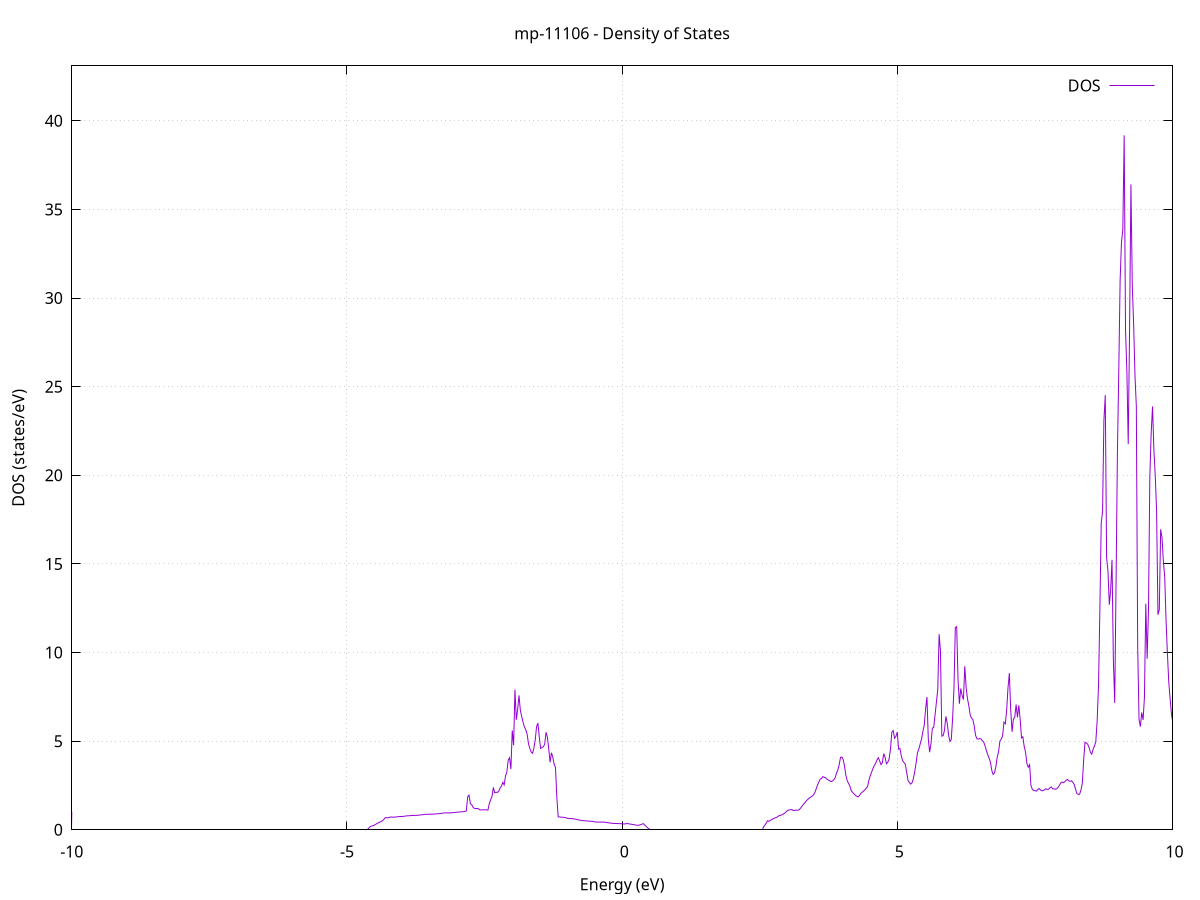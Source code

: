 set title 'mp-11106 - Density of States'
set xlabel 'Energy (eV)'
set ylabel 'DOS (states/eV)'
set grid
set xrange [-10:10]
set yrange [0:43.099]
set xzeroaxis lt -1
set terminal png size 800,600
set output 'mp-11106_dos_gnuplot.png'
plot '-' using 1:2 with lines title 'DOS'
-35.770000 0.000000
-35.745400 0.000000
-35.720900 0.000000
-35.696400 0.000000
-35.671800 0.000000
-35.647300 0.000000
-35.622700 0.000000
-35.598200 0.000000
-35.573600 0.000000
-35.549100 0.000000
-35.524500 0.000000
-35.500000 0.000000
-35.475500 0.000000
-35.450900 0.000000
-35.426400 0.000000
-35.401800 0.000000
-35.377300 0.000000
-35.352700 0.000000
-35.328200 0.000000
-35.303600 0.000000
-35.279100 0.000000
-35.254600 0.000000
-35.230000 0.000000
-35.205500 0.000000
-35.180900 0.000000
-35.156400 0.000000
-35.131800 0.000000
-35.107300 0.000000
-35.082700 0.000000
-35.058200 0.000000
-35.033700 0.000000
-35.009100 0.000000
-34.984600 0.000000
-34.960000 0.000000
-34.935500 0.000000
-34.910900 0.000000
-34.886400 0.000000
-34.861800 0.000000
-34.837300 0.000000
-34.812800 0.000000
-34.788200 0.000000
-34.763700 0.000000
-34.739100 0.000000
-34.714600 0.000000
-34.690000 0.000000
-34.665500 0.000000
-34.640900 0.000000
-34.616400 0.000000
-34.591900 0.000000
-34.567300 0.000000
-34.542800 0.000000
-34.518200 0.000000
-34.493700 0.000000
-34.469100 0.000000
-34.444600 0.000000
-34.420000 0.000000
-34.395500 0.000000
-34.371000 0.000000
-34.346400 0.000000
-34.321900 0.000000
-34.297300 0.000000
-34.272800 0.000000
-34.248200 0.000000
-34.223700 0.000000
-34.199100 0.000000
-34.174600 0.000000
-34.150100 0.000000
-34.125500 0.000000
-34.101000 0.000000
-34.076400 0.000000
-34.051900 0.000000
-34.027300 0.000000
-34.002800 0.000000
-33.978200 0.000000
-33.953700 0.000000
-33.929200 0.000000
-33.904600 0.000000
-33.880100 0.000000
-33.855500 0.000000
-33.831000 0.000000
-33.806400 0.000000
-33.781900 0.000000
-33.757300 0.000000
-33.732800 0.000000
-33.708300 0.000000
-33.683700 0.000000
-33.659200 0.000000
-33.634600 0.000000
-33.610100 0.000000
-33.585500 0.000000
-33.561000 0.000000
-33.536400 40.319200
-33.511900 111.891200
-33.487300 0.000000
-33.462800 0.000000
-33.438300 0.000000
-33.413700 0.000000
-33.389200 0.000000
-33.364600 0.000000
-33.340100 0.000000
-33.315500 0.000000
-33.291000 0.000000
-33.266400 0.000000
-33.241900 0.000000
-33.217400 0.000000
-33.192800 0.000000
-33.168300 0.000000
-33.143700 0.000000
-33.119200 0.000000
-33.094600 0.000000
-33.070100 0.000000
-33.045500 0.000000
-33.021000 0.000000
-32.996500 0.000000
-32.971900 0.000000
-32.947400 0.000000
-32.922800 0.000000
-32.898300 0.000000
-32.873700 0.000000
-32.849200 0.000000
-32.824600 0.000000
-32.800100 0.000000
-32.775600 0.000000
-32.751000 0.000000
-32.726500 0.000000
-32.701900 0.000000
-32.677400 0.000000
-32.652800 0.000000
-32.628300 0.000000
-32.603700 0.000000
-32.579200 0.000000
-32.554700 0.000000
-32.530100 0.000000
-32.505600 0.000000
-32.481000 0.000000
-32.456500 0.000000
-32.431900 0.000000
-32.407400 0.000000
-32.382800 0.000000
-32.358300 0.000000
-32.333800 0.000000
-32.309200 0.000000
-32.284700 0.000000
-32.260100 0.000000
-32.235600 0.000000
-32.211000 0.000000
-32.186500 0.000000
-32.161900 0.000000
-32.137400 0.000000
-32.112900 0.000000
-32.088300 0.000000
-32.063800 0.000000
-32.039200 0.000000
-32.014700 0.000000
-31.990100 0.000000
-31.965600 0.000000
-31.941000 0.000000
-31.916500 0.000000
-31.892000 0.000000
-31.867400 0.000000
-31.842900 0.000000
-31.818300 0.000000
-31.793800 0.000000
-31.769200 0.000000
-31.744700 0.000000
-31.720100 0.000000
-31.695600 0.000000
-31.671100 0.000000
-31.646500 0.000000
-31.622000 0.000000
-31.597400 0.000000
-31.572900 0.000000
-31.548300 0.000000
-31.523800 0.000000
-31.499200 0.000000
-31.474700 0.000000
-31.450200 0.000000
-31.425600 0.000000
-31.401100 0.000000
-31.376500 0.000000
-31.352000 0.000000
-31.327400 0.000000
-31.302900 0.000000
-31.278300 0.000000
-31.253800 0.000000
-31.229300 0.000000
-31.204700 0.000000
-31.180200 0.000000
-31.155600 0.000000
-31.131100 0.000000
-31.106500 0.000000
-31.082000 0.000000
-31.057400 0.000000
-31.032900 0.000000
-31.008300 0.000000
-30.983800 0.000000
-30.959300 0.000000
-30.934700 0.000000
-30.910200 0.000000
-30.885600 0.000000
-30.861100 0.000000
-30.836500 0.000000
-30.812000 0.000000
-30.787400 0.000000
-30.762900 0.000000
-30.738400 0.000000
-30.713800 0.000000
-30.689300 0.000000
-30.664700 0.000000
-30.640200 0.000000
-30.615600 0.000000
-30.591100 0.000000
-30.566500 0.000000
-30.542000 0.000000
-30.517500 0.000000
-30.492900 0.000000
-30.468400 0.000000
-30.443800 0.000000
-30.419300 0.000000
-30.394700 0.000000
-30.370200 0.000000
-30.345600 0.000000
-30.321100 0.000000
-30.296600 0.000000
-30.272000 0.000000
-30.247500 0.000000
-30.222900 0.000000
-30.198400 0.000000
-30.173800 0.000000
-30.149300 0.000000
-30.124700 0.000000
-30.100200 0.000000
-30.075700 0.000000
-30.051100 0.000000
-30.026600 0.000000
-30.002000 0.000000
-29.977500 0.000000
-29.952900 0.000000
-29.928400 0.000000
-29.903800 0.000000
-29.879300 0.000000
-29.854800 0.000000
-29.830200 0.000000
-29.805700 0.000000
-29.781100 0.000000
-29.756600 0.000000
-29.732000 0.000000
-29.707500 0.000000
-29.682900 0.000000
-29.658400 0.000000
-29.633900 0.000000
-29.609300 0.000000
-29.584800 0.000000
-29.560200 0.000000
-29.535700 0.000000
-29.511100 0.000000
-29.486600 0.000000
-29.462000 0.000000
-29.437500 0.000000
-29.413000 0.000000
-29.388400 0.000000
-29.363900 0.000000
-29.339300 0.000000
-29.314800 0.000000
-29.290200 0.000000
-29.265700 0.000000
-29.241100 0.000000
-29.216600 0.000000
-29.192100 0.000000
-29.167500 0.000000
-29.143000 0.000000
-29.118400 0.000000
-29.093900 0.000000
-29.069300 0.000000
-29.044800 0.000000
-29.020200 0.000000
-28.995700 0.000000
-28.971200 0.000000
-28.946600 0.000000
-28.922100 0.000000
-28.897500 0.000000
-28.873000 0.000000
-28.848400 0.000000
-28.823900 0.000000
-28.799300 0.000000
-28.774800 0.000000
-28.750300 0.000000
-28.725700 0.000000
-28.701200 0.000000
-28.676600 0.000000
-28.652100 0.000000
-28.627500 0.000000
-28.603000 0.000000
-28.578400 0.000000
-28.553900 0.000000
-28.529300 0.000000
-28.504800 0.000000
-28.480300 0.000000
-28.455700 0.000000
-28.431200 0.000000
-28.406600 0.000000
-28.382100 0.000000
-28.357500 0.000000
-28.333000 0.000000
-28.308400 0.000000
-28.283900 0.000000
-28.259400 0.000000
-28.234800 0.000000
-28.210300 0.000000
-28.185700 0.000000
-28.161200 0.000000
-28.136600 0.000000
-28.112100 0.000000
-28.087500 0.000000
-28.063000 0.000000
-28.038500 0.000000
-28.013900 0.000000
-27.989400 0.000000
-27.964800 0.000000
-27.940300 0.000000
-27.915700 0.000000
-27.891200 0.000000
-27.866600 0.000000
-27.842100 0.000000
-27.817600 0.000000
-27.793000 0.000000
-27.768500 0.000000
-27.743900 0.000000
-27.719400 0.000000
-27.694800 0.000000
-27.670300 0.000000
-27.645700 0.000000
-27.621200 0.000000
-27.596700 0.000000
-27.572100 0.000000
-27.547600 0.000000
-27.523000 0.000000
-27.498500 0.000000
-27.473900 0.000000
-27.449400 0.000000
-27.424800 0.000000
-27.400300 0.000000
-27.375800 0.000000
-27.351200 0.000000
-27.326700 0.000000
-27.302100 0.000000
-27.277600 0.000000
-27.253000 0.000000
-27.228500 0.000000
-27.203900 0.000000
-27.179400 0.000000
-27.154900 0.000000
-27.130300 0.000000
-27.105800 0.000000
-27.081200 0.000000
-27.056700 0.000000
-27.032100 0.000000
-27.007600 0.000000
-26.983000 0.000000
-26.958500 0.000000
-26.934000 0.000000
-26.909400 0.000000
-26.884900 0.000000
-26.860300 0.000000
-26.835800 0.000000
-26.811200 0.000000
-26.786700 0.000000
-26.762100 0.000000
-26.737600 0.000000
-26.713100 0.000000
-26.688500 0.000000
-26.664000 0.000000
-26.639400 0.000000
-26.614900 0.000000
-26.590300 0.000000
-26.565800 0.000000
-26.541200 0.000000
-26.516700 0.000000
-26.492200 0.000000
-26.467600 0.000000
-26.443100 0.000000
-26.418500 0.000000
-26.394000 0.000000
-26.369400 0.000000
-26.344900 0.000000
-26.320300 0.000000
-26.295800 0.000000
-26.271200 0.000000
-26.246700 0.000000
-26.222200 0.000000
-26.197600 0.000000
-26.173100 0.000000
-26.148500 0.000000
-26.124000 0.000000
-26.099400 0.000000
-26.074900 0.000000
-26.050300 0.000000
-26.025800 0.000000
-26.001300 0.000000
-25.976700 0.000000
-25.952200 0.000000
-25.927600 0.000000
-25.903100 0.000000
-25.878500 0.000000
-25.854000 0.000000
-25.829400 0.000000
-25.804900 0.000000
-25.780400 0.000000
-25.755800 0.000000
-25.731300 0.000000
-25.706700 0.000000
-25.682200 0.000000
-25.657600 0.000000
-25.633100 0.000000
-25.608500 0.000000
-25.584000 0.000000
-25.559500 0.000000
-25.534900 0.000000
-25.510400 0.000000
-25.485800 0.000000
-25.461300 0.000000
-25.436700 0.000000
-25.412200 0.000000
-25.387600 0.000000
-25.363100 0.000000
-25.338600 0.000000
-25.314000 0.000000
-25.289500 0.000000
-25.264900 0.000000
-25.240400 0.000000
-25.215800 0.000000
-25.191300 0.000000
-25.166700 0.000000
-25.142200 0.000000
-25.117700 0.000000
-25.093100 0.000000
-25.068600 0.000000
-25.044000 0.000000
-25.019500 0.000000
-24.994900 0.000000
-24.970400 0.000000
-24.945800 0.000000
-24.921300 0.000000
-24.896800 0.000000
-24.872200 0.000000
-24.847700 0.000000
-24.823100 0.000000
-24.798600 0.000000
-24.774000 0.000000
-24.749500 0.000000
-24.724900 0.000000
-24.700400 0.000000
-24.675900 0.000000
-24.651300 0.000000
-24.626800 0.000000
-24.602200 0.000000
-24.577700 0.000000
-24.553100 0.000000
-24.528600 0.000000
-24.504000 0.000000
-24.479500 0.000000
-24.455000 0.000000
-24.430400 0.000000
-24.405900 0.000000
-24.381300 0.000000
-24.356800 0.000000
-24.332200 0.000000
-24.307700 0.000000
-24.283100 0.000000
-24.258600 0.000000
-24.234100 0.000000
-24.209500 0.000000
-24.185000 0.000000
-24.160400 0.000000
-24.135900 0.000000
-24.111300 0.000000
-24.086800 0.000000
-24.062200 0.000000
-24.037700 0.000000
-24.013200 0.000000
-23.988600 0.000000
-23.964100 0.000000
-23.939500 0.000000
-23.915000 0.000000
-23.890400 0.000000
-23.865900 0.000000
-23.841300 0.000000
-23.816800 0.000000
-23.792200 0.000000
-23.767700 0.000000
-23.743200 0.000000
-23.718600 0.000000
-23.694100 0.000000
-23.669500 0.000000
-23.645000 0.000000
-23.620400 0.000000
-23.595900 0.000000
-23.571300 0.000000
-23.546800 0.000000
-23.522300 0.000000
-23.497700 0.000000
-23.473200 0.000000
-23.448600 0.000000
-23.424100 0.000000
-23.399500 0.000000
-23.375000 0.000000
-23.350400 0.000000
-23.325900 0.000000
-23.301400 0.000000
-23.276800 0.000000
-23.252300 0.000000
-23.227700 0.000000
-23.203200 0.000000
-23.178600 0.000000
-23.154100 0.000000
-23.129500 0.000000
-23.105000 0.000000
-23.080500 0.000000
-23.055900 0.000000
-23.031400 0.000000
-23.006800 0.000000
-22.982300 0.000000
-22.957700 0.000000
-22.933200 0.000000
-22.908600 0.000000
-22.884100 0.000000
-22.859600 0.000000
-22.835000 0.000000
-22.810500 0.000000
-22.785900 0.000000
-22.761400 0.000000
-22.736800 0.000000
-22.712300 0.000000
-22.687700 0.000000
-22.663200 0.000000
-22.638700 0.000000
-22.614100 0.000000
-22.589600 0.000000
-22.565000 0.000000
-22.540500 0.000000
-22.515900 0.000000
-22.491400 0.000000
-22.466800 0.000000
-22.442300 0.000000
-22.417800 0.000000
-22.393200 0.000000
-22.368700 0.000000
-22.344100 0.000000
-22.319600 0.000000
-22.295000 0.000000
-22.270500 0.000000
-22.245900 0.000000
-22.221400 0.000000
-22.196900 0.000000
-22.172300 0.000000
-22.147800 0.000000
-22.123200 0.000000
-22.098700 0.000000
-22.074100 0.000000
-22.049600 0.000000
-22.025000 0.000000
-22.000500 0.000000
-21.976000 0.000000
-21.951400 0.000000
-21.926900 0.000000
-21.902300 0.000000
-21.877800 0.000000
-21.853200 0.000000
-21.828700 0.000000
-21.804100 0.000000
-21.779600 0.000000
-21.755100 0.000000
-21.730500 0.000000
-21.706000 0.000000
-21.681400 0.000000
-21.656900 0.000000
-21.632300 0.000000
-21.607800 0.000000
-21.583200 0.000000
-21.558700 0.000000
-21.534200 0.000000
-21.509600 0.000000
-21.485100 0.000000
-21.460500 0.000000
-21.436000 0.000000
-21.411400 0.000000
-21.386900 0.000000
-21.362300 0.000000
-21.337800 0.000000
-21.313200 0.000000
-21.288700 0.000000
-21.264200 0.000000
-21.239600 0.000000
-21.215100 0.000000
-21.190500 0.000000
-21.166000 0.000000
-21.141400 0.000000
-21.116900 0.000000
-21.092300 0.000000
-21.067800 0.000000
-21.043300 0.000000
-21.018700 0.000000
-20.994200 0.000000
-20.969600 0.000000
-20.945100 0.000000
-20.920500 0.000000
-20.896000 0.000000
-20.871400 0.000000
-20.846900 0.000000
-20.822400 0.000000
-20.797800 0.000000
-20.773300 0.000000
-20.748700 0.000000
-20.724200 0.000000
-20.699600 0.000000
-20.675100 0.000000
-20.650500 0.000000
-20.626000 0.000000
-20.601500 0.000000
-20.576900 0.000000
-20.552400 0.000000
-20.527800 0.000000
-20.503300 0.000000
-20.478700 0.000000
-20.454200 0.000000
-20.429600 0.000000
-20.405100 0.000000
-20.380600 0.000000
-20.356000 0.000000
-20.331500 0.000000
-20.306900 0.000000
-20.282400 0.000000
-20.257800 0.000000
-20.233300 0.000000
-20.208700 0.000000
-20.184200 0.000000
-20.159700 0.000000
-20.135100 0.000000
-20.110600 0.000000
-20.086000 0.000000
-20.061500 0.000000
-20.036900 0.000000
-20.012400 0.000000
-19.987800 0.000000
-19.963300 0.000000
-19.938800 0.000000
-19.914200 0.000000
-19.889700 0.000000
-19.865100 0.000000
-19.840600 0.000000
-19.816000 0.000000
-19.791500 0.000000
-19.766900 0.000000
-19.742400 0.000000
-19.717900 0.000000
-19.693300 0.000000
-19.668800 0.000000
-19.644200 0.000000
-19.619700 0.000000
-19.595100 0.000000
-19.570600 0.000000
-19.546000 0.000000
-19.521500 0.000000
-19.497000 0.000000
-19.472400 0.000000
-19.447900 0.000000
-19.423300 0.000000
-19.398800 0.000000
-19.374200 0.000000
-19.349700 0.000000
-19.325100 0.000000
-19.300600 0.000000
-19.276100 0.000000
-19.251500 0.000000
-19.227000 0.000000
-19.202400 0.000000
-19.177900 0.000000
-19.153300 0.000000
-19.128800 0.000000
-19.104200 0.000000
-19.079700 0.000000
-19.055200 0.000000
-19.030600 0.000000
-19.006100 0.000000
-18.981500 0.000000
-18.957000 0.000000
-18.932400 0.000000
-18.907900 0.000000
-18.883300 0.000000
-18.858800 0.000000
-18.834200 0.000000
-18.809700 0.000000
-18.785200 0.000000
-18.760600 0.000000
-18.736100 0.000000
-18.711500 0.000000
-18.687000 0.000000
-18.662400 0.000000
-18.637900 0.000000
-18.613300 0.000000
-18.588800 0.000000
-18.564300 0.000000
-18.539700 0.000000
-18.515200 0.000000
-18.490600 0.000000
-18.466100 0.000000
-18.441500 0.000000
-18.417000 0.000000
-18.392400 0.000000
-18.367900 0.000000
-18.343400 0.000000
-18.318800 0.000000
-18.294300 0.000000
-18.269700 0.000000
-18.245200 0.000000
-18.220600 0.000000
-18.196100 0.000000
-18.171500 0.000000
-18.147000 0.000000
-18.122500 0.000000
-18.097900 0.000000
-18.073400 0.000000
-18.048800 0.000000
-18.024300 0.000000
-17.999700 0.000000
-17.975200 0.000000
-17.950600 0.000000
-17.926100 0.000000
-17.901600 0.000000
-17.877000 0.000000
-17.852500 0.000000
-17.827900 0.000000
-17.803400 0.000000
-17.778800 0.000000
-17.754300 0.000000
-17.729700 0.000000
-17.705200 0.000000
-17.680700 0.000000
-17.656100 0.000000
-17.631600 0.000000
-17.607000 0.000000
-17.582500 0.000000
-17.557900 0.000000
-17.533400 0.000000
-17.508800 0.000000
-17.484300 0.000000
-17.459800 0.000000
-17.435200 0.000000
-17.410700 0.000000
-17.386100 0.000000
-17.361600 0.000000
-17.337000 0.000000
-17.312500 0.000000
-17.287900 0.000000
-17.263400 0.000000
-17.238900 0.000000
-17.214300 0.000000
-17.189800 0.000000
-17.165200 0.000000
-17.140700 0.000000
-17.116100 0.000000
-17.091600 0.000000
-17.067000 0.000000
-17.042500 0.000000
-17.018000 0.000000
-16.993400 0.000000
-16.968900 0.000000
-16.944300 0.000000
-16.919800 0.000000
-16.895200 0.000000
-16.870700 0.000000
-16.846100 0.000000
-16.821600 0.000000
-16.797100 0.000000
-16.772500 0.000000
-16.748000 0.000000
-16.723400 0.000000
-16.698900 0.000000
-16.674300 0.000000
-16.649800 0.000000
-16.625200 0.000000
-16.600700 0.000000
-16.576200 0.000000
-16.551600 0.000000
-16.527100 0.000000
-16.502500 0.000000
-16.478000 0.000000
-16.453400 0.000000
-16.428900 0.000000
-16.404300 0.000000
-16.379800 0.000000
-16.355200 0.000000
-16.330700 0.000000
-16.306200 0.000000
-16.281600 0.000000
-16.257100 0.000000
-16.232500 0.000000
-16.208000 0.000000
-16.183400 0.000000
-16.158900 0.000000
-16.134300 0.000000
-16.109800 0.000000
-16.085300 0.000000
-16.060700 0.000000
-16.036200 0.000000
-16.011600 0.000000
-15.987100 0.000000
-15.962500 0.000000
-15.938000 0.000000
-15.913400 0.000000
-15.888900 0.000000
-15.864400 0.000000
-15.839800 0.000000
-15.815300 0.000000
-15.790700 0.000000
-15.766200 0.000000
-15.741600 0.000000
-15.717100 0.000000
-15.692500 0.000000
-15.668000 0.000000
-15.643500 0.000000
-15.618900 0.000000
-15.594400 0.000000
-15.569800 0.000000
-15.545300 0.000000
-15.520700 0.000000
-15.496200 0.000000
-15.471600 0.000000
-15.447100 0.000000
-15.422600 0.000000
-15.398000 0.000000
-15.373500 0.000000
-15.348900 0.000000
-15.324400 0.000000
-15.299800 0.000000
-15.275300 0.000000
-15.250700 0.000000
-15.226200 0.000000
-15.201700 0.000000
-15.177100 0.000000
-15.152600 0.000000
-15.128000 0.000000
-15.103500 0.000000
-15.078900 0.000000
-15.054400 0.000000
-15.029800 0.000000
-15.005300 0.000000
-14.980800 0.000000
-14.956200 0.000000
-14.931700 0.000000
-14.907100 0.000000
-14.882600 0.000000
-14.858000 0.000000
-14.833500 0.000000
-14.808900 0.000000
-14.784400 0.000000
-14.759900 0.000000
-14.735300 0.000000
-14.710800 0.000000
-14.686200 0.000000
-14.661700 0.000000
-14.637100 0.000000
-14.612600 0.000000
-14.588000 0.000000
-14.563500 0.000000
-14.539000 0.000000
-14.514400 0.000000
-14.489900 0.000000
-14.465300 0.000000
-14.440800 0.000000
-14.416200 0.000000
-14.391700 0.000000
-14.367100 0.000000
-14.342600 0.000000
-14.318100 0.000000
-14.293500 0.000000
-14.269000 0.000000
-14.244400 0.000000
-14.219900 0.000000
-14.195300 0.000000
-14.170800 0.000000
-14.146200 0.000000
-14.121700 0.000000
-14.097200 0.000000
-14.072600 0.000000
-14.048100 0.000000
-14.023500 0.000000
-13.999000 0.000000
-13.974400 0.000000
-13.949900 0.000000
-13.925300 0.000000
-13.900800 0.000000
-13.876200 0.000000
-13.851700 0.000000
-13.827200 0.000000
-13.802600 0.000000
-13.778100 0.000000
-13.753500 0.000000
-13.729000 0.000000
-13.704400 0.000000
-13.679900 0.000000
-13.655300 0.000000
-13.630800 0.000000
-13.606300 0.000000
-13.581700 0.000000
-13.557200 0.000000
-13.532600 0.000000
-13.508100 0.000000
-13.483500 0.000000
-13.459000 0.000000
-13.434400 0.000000
-13.409900 0.000000
-13.385400 0.000000
-13.360800 0.000000
-13.336300 0.000000
-13.311700 0.000000
-13.287200 0.000000
-13.262600 0.000000
-13.238100 0.000000
-13.213500 0.000000
-13.189000 0.000000
-13.164500 0.000000
-13.139900 0.000000
-13.115400 0.000000
-13.090800 0.000000
-13.066300 0.000000
-13.041700 0.000000
-13.017200 0.000000
-12.992600 0.000000
-12.968100 0.000000
-12.943600 0.000000
-12.919000 0.000000
-12.894500 0.000000
-12.869900 0.000000
-12.845400 0.000000
-12.820800 0.000000
-12.796300 0.000000
-12.771700 0.000000
-12.747200 0.000000
-12.722700 0.000000
-12.698100 0.000000
-12.673600 0.000000
-12.649000 0.000000
-12.624500 0.000000
-12.599900 0.000000
-12.575400 0.000000
-12.550800 0.000000
-12.526300 0.000000
-12.501800 0.000000
-12.477200 0.000000
-12.452700 0.000000
-12.428100 0.000000
-12.403600 0.000000
-12.379000 0.000000
-12.354500 0.000000
-12.329900 0.000000
-12.305400 0.000000
-12.280900 0.000000
-12.256300 0.000000
-12.231800 0.000000
-12.207200 0.000000
-12.182700 0.000000
-12.158100 0.000000
-12.133600 0.000000
-12.109000 0.000000
-12.084500 0.000000
-12.060000 0.000000
-12.035400 0.000000
-12.010900 0.000000
-11.986300 0.000000
-11.961800 0.000000
-11.937200 0.000000
-11.912700 0.000000
-11.888100 0.000000
-11.863600 0.000000
-11.839100 0.000000
-11.814500 0.000000
-11.790000 0.000000
-11.765400 0.000000
-11.740900 0.000000
-11.716300 0.000000
-11.691800 0.000000
-11.667200 0.000000
-11.642700 0.000000
-11.618200 0.000000
-11.593600 0.000000
-11.569100 0.000000
-11.544500 0.000000
-11.520000 0.000000
-11.495400 0.000000
-11.470900 0.000000
-11.446300 0.000000
-11.421800 0.000000
-11.397200 0.000000
-11.372700 0.000000
-11.348200 0.000000
-11.323600 0.000000
-11.299100 0.000000
-11.274500 0.000000
-11.250000 0.000000
-11.225400 0.000000
-11.200900 0.000000
-11.176300 0.000000
-11.151800 0.000000
-11.127300 0.000000
-11.102700 0.000000
-11.078200 0.000000
-11.053600 0.000000
-11.029100 0.000000
-11.004500 0.000000
-10.980000 0.000000
-10.955400 0.000000
-10.930900 0.000000
-10.906400 0.000000
-10.881800 0.000000
-10.857300 0.000000
-10.832700 0.000000
-10.808200 0.000000
-10.783600 0.000000
-10.759100 0.000000
-10.734500 3.066700
-10.710000 8.701100
-10.685500 8.935700
-10.660900 9.208600
-10.636400 9.835500
-10.611800 11.440100
-10.587300 13.666500
-10.562700 22.791700
-10.538200 19.922600
-10.513600 15.688600
-10.489100 13.901800
-10.464600 14.052800
-10.440000 8.088000
-10.415500 8.730100
-10.390900 11.546900
-10.366400 16.026900
-10.341800 16.295000
-10.317300 18.983200
-10.292700 22.569700
-10.268200 27.160600
-10.243700 34.187600
-10.219100 47.216400
-10.194600 26.287400
-10.170000 14.238900
-10.145500 13.632700
-10.120900 14.672400
-10.096400 22.301000
-10.071800 18.477500
-10.047300 14.320000
-10.022800 13.830300
-9.998200 0.000000
-9.973700 0.000000
-9.949100 0.000000
-9.924600 0.000000
-9.900000 0.000000
-9.875500 0.000000
-9.850900 0.000000
-9.826400 0.000000
-9.801900 0.000000
-9.777300 0.000000
-9.752800 0.000000
-9.728200 0.000000
-9.703700 0.000000
-9.679100 0.000000
-9.654600 0.000000
-9.630000 0.000000
-9.605500 0.000000
-9.581000 0.000000
-9.556400 0.000000
-9.531900 0.000000
-9.507300 0.000000
-9.482800 0.000000
-9.458200 0.000000
-9.433700 0.000000
-9.409100 0.000000
-9.384600 0.000000
-9.360100 0.000000
-9.335500 0.000000
-9.311000 0.000000
-9.286400 0.000000
-9.261900 0.000000
-9.237300 0.000000
-9.212800 0.000000
-9.188200 0.000000
-9.163700 0.000000
-9.139200 0.000000
-9.114600 0.000000
-9.090100 0.000000
-9.065500 0.000000
-9.041000 0.000000
-9.016400 0.000000
-8.991900 0.000000
-8.967300 0.000000
-8.942800 0.000000
-8.918200 0.000000
-8.893700 0.000000
-8.869200 0.000000
-8.844600 0.000000
-8.820100 0.000000
-8.795500 0.000000
-8.771000 0.000000
-8.746400 0.000000
-8.721900 0.000000
-8.697300 0.000000
-8.672800 0.000000
-8.648300 0.000000
-8.623700 0.000000
-8.599200 0.000000
-8.574600 0.000000
-8.550100 0.000000
-8.525500 0.000000
-8.501000 0.000000
-8.476400 0.000000
-8.451900 0.000000
-8.427400 0.000000
-8.402800 0.000000
-8.378300 0.000000
-8.353700 0.000000
-8.329200 0.000000
-8.304600 0.000000
-8.280100 0.000000
-8.255500 0.000000
-8.231000 0.000000
-8.206500 0.000000
-8.181900 0.000000
-8.157400 0.000000
-8.132800 0.000000
-8.108300 0.000000
-8.083700 0.000000
-8.059200 0.000000
-8.034600 0.000000
-8.010100 0.000000
-7.985600 0.000000
-7.961000 0.000000
-7.936500 0.000000
-7.911900 0.000000
-7.887400 0.000000
-7.862800 0.000000
-7.838300 0.000000
-7.813700 0.000000
-7.789200 0.000000
-7.764700 0.000000
-7.740100 0.000000
-7.715600 0.000000
-7.691000 0.000000
-7.666500 0.000000
-7.641900 0.000000
-7.617400 0.000000
-7.592800 0.000000
-7.568300 0.000000
-7.543800 0.000000
-7.519200 0.000000
-7.494700 0.000000
-7.470100 0.000000
-7.445600 0.000000
-7.421000 0.000000
-7.396500 0.000000
-7.371900 0.000000
-7.347400 0.000000
-7.322900 0.000000
-7.298300 0.000000
-7.273800 0.000000
-7.249200 0.000000
-7.224700 0.000000
-7.200100 0.000000
-7.175600 0.000000
-7.151000 0.000000
-7.126500 0.000000
-7.102000 0.000000
-7.077400 0.000000
-7.052900 0.000000
-7.028300 0.000000
-7.003800 0.000000
-6.979200 0.000000
-6.954700 0.000000
-6.930100 0.000000
-6.905600 0.000000
-6.881100 0.000000
-6.856500 0.000000
-6.832000 0.000000
-6.807400 0.000000
-6.782900 0.000000
-6.758300 0.000000
-6.733800 0.000000
-6.709200 0.000000
-6.684700 0.000000
-6.660200 0.000000
-6.635600 0.000000
-6.611100 0.000000
-6.586500 0.000000
-6.562000 0.000000
-6.537400 0.000000
-6.512900 0.000000
-6.488300 0.000000
-6.463800 0.000000
-6.439200 0.000000
-6.414700 0.000000
-6.390200 0.000000
-6.365600 0.000000
-6.341100 0.000000
-6.316500 0.000000
-6.292000 0.000000
-6.267400 0.000000
-6.242900 0.000000
-6.218300 0.000000
-6.193800 0.000000
-6.169300 0.000000
-6.144700 0.000000
-6.120200 0.000000
-6.095600 0.000000
-6.071100 0.000000
-6.046500 0.000000
-6.022000 0.000000
-5.997400 0.000000
-5.972900 0.000000
-5.948400 0.000000
-5.923800 0.000000
-5.899300 0.000000
-5.874700 0.000000
-5.850200 0.000000
-5.825600 0.000000
-5.801100 0.000000
-5.776500 0.000000
-5.752000 0.000000
-5.727500 0.000000
-5.702900 0.000000
-5.678400 0.000000
-5.653800 0.000000
-5.629300 0.000000
-5.604700 0.000000
-5.580200 0.000000
-5.555600 0.000000
-5.531100 0.000000
-5.506600 0.000000
-5.482000 0.000000
-5.457500 0.000000
-5.432900 0.000000
-5.408400 0.000000
-5.383800 0.000000
-5.359300 0.000000
-5.334700 0.000000
-5.310200 0.000000
-5.285700 0.000000
-5.261100 0.000000
-5.236600 0.000000
-5.212000 0.000000
-5.187500 0.000000
-5.162900 0.000000
-5.138400 0.000000
-5.113800 0.000000
-5.089300 0.000000
-5.064800 0.000000
-5.040200 0.000000
-5.015700 0.000000
-4.991100 0.000000
-4.966600 0.000000
-4.942000 0.000000
-4.917500 0.000000
-4.892900 0.000000
-4.868400 0.000000
-4.843900 0.000000
-4.819300 0.000000
-4.794800 0.000000
-4.770200 0.000000
-4.745700 0.000000
-4.721100 0.000000
-4.696600 0.000000
-4.672000 0.000000
-4.647500 0.001200
-4.623000 0.034700
-4.598400 0.113900
-4.573900 0.186400
-4.549300 0.214200
-4.524800 0.231900
-4.500200 0.267500
-4.475700 0.311900
-4.451100 0.359100
-4.426600 0.399300
-4.402100 0.431800
-4.377500 0.470400
-4.353000 0.513400
-4.328400 0.590100
-4.303900 0.687000
-4.279300 0.679200
-4.254800 0.677800
-4.230200 0.700800
-4.205700 0.717800
-4.181200 0.718800
-4.156600 0.708100
-4.132100 0.716000
-4.107500 0.725400
-4.083000 0.734000
-4.058400 0.741100
-4.033900 0.749700
-4.009300 0.756500
-3.984800 0.756700
-3.960200 0.764800
-3.935700 0.775500
-3.911200 0.783500
-3.886600 0.788200
-3.862100 0.795200
-3.837500 0.801900
-3.813000 0.807400
-3.788400 0.811200
-3.763900 0.810800
-3.739300 0.813800
-3.714800 0.820200
-3.690300 0.827800
-3.665700 0.835700
-3.641200 0.844100
-3.616600 0.852900
-3.592100 0.864300
-3.567500 0.870500
-3.543000 0.874700
-3.518400 0.878100
-3.493900 0.878500
-3.469400 0.878900
-3.444800 0.882700
-3.420300 0.886800
-3.395700 0.891300
-3.371200 0.897300
-3.346600 0.905000
-3.322100 0.913800
-3.297500 0.923200
-3.273000 0.933000
-3.248500 0.942200
-3.223900 0.951000
-3.199400 0.956800
-3.174800 0.953500
-3.150300 0.951200
-3.125700 0.953100
-3.101200 0.959200
-3.076600 0.965600
-3.052100 0.974600
-3.027600 0.982000
-3.003000 0.989300
-2.978500 0.996700
-2.953900 1.003800
-2.929400 1.010600
-2.904800 1.017500
-2.880300 1.024500
-2.855700 1.034500
-2.831200 1.064100
-2.806700 1.866100
-2.782100 1.958700
-2.757600 1.464400
-2.733000 1.416500
-2.708500 1.265800
-2.683900 1.207400
-2.659400 1.201300
-2.634800 1.196600
-2.610300 1.188900
-2.585800 1.119700
-2.561200 1.125700
-2.536700 1.126200
-2.512100 1.127100
-2.487600 1.128200
-2.463000 1.119800
-2.438500 1.110300
-2.413900 1.483900
-2.389400 1.698200
-2.364900 1.869200
-2.340300 2.391700
-2.315800 2.091300
-2.291200 2.117900
-2.266700 2.106700
-2.242100 2.172800
-2.217600 2.358400
-2.193000 2.468400
-2.168500 2.680300
-2.144000 2.533900
-2.119400 3.026100
-2.094900 3.266400
-2.070300 3.926300
-2.045800 4.064400
-2.021200 3.421500
-1.996700 5.605400
-1.972100 4.766900
-1.947600 7.913300
-1.923100 6.203800
-1.898500 6.793000
-1.874000 7.583800
-1.849400 6.725000
-1.824900 6.389800
-1.800300 6.063800
-1.775800 5.797900
-1.751200 5.640500
-1.726700 5.395200
-1.702200 4.861500
-1.677600 4.594700
-1.653100 4.387300
-1.628500 4.317200
-1.604000 4.599600
-1.579400 5.060400
-1.554900 5.824200
-1.530300 6.019700
-1.505800 5.234600
-1.481200 4.584000
-1.456700 4.642600
-1.432200 4.677700
-1.407600 4.832200
-1.383100 5.503000
-1.358500 5.235300
-1.334000 4.580300
-1.309400 3.805600
-1.284900 4.345000
-1.260300 4.096400
-1.235800 3.706600
-1.211300 3.505700
-1.186700 1.820000
-1.162200 0.732100
-1.137600 0.724100
-1.113100 0.716000
-1.088500 0.707900
-1.064000 0.699900
-1.039400 0.691800
-1.014900 0.672900
-0.990400 0.640400
-0.965800 0.636200
-0.941300 0.632000
-0.916700 0.627700
-0.892200 0.621500
-0.867600 0.609200
-0.843100 0.596000
-0.818500 0.575800
-0.794000 0.559900
-0.769500 0.545900
-0.744900 0.531900
-0.720400 0.517900
-0.695800 0.510200
-0.671300 0.504500
-0.646700 0.498900
-0.622200 0.493300
-0.597600 0.487600
-0.573100 0.482000
-0.548600 0.476300
-0.524000 0.470700
-0.499500 0.443200
-0.474900 0.436700
-0.450400 0.435800
-0.425800 0.434800
-0.401300 0.433800
-0.376700 0.433300
-0.352200 0.436100
-0.327700 0.431500
-0.303100 0.420200
-0.278600 0.408900
-0.254000 0.397600
-0.229500 0.386200
-0.204900 0.374900
-0.180400 0.364500
-0.155800 0.360900
-0.131300 0.357200
-0.106800 0.353500
-0.082200 0.349800
-0.057700 0.346100
-0.033100 0.342400
-0.008600 0.338700
0.016000 0.335000
0.040500 0.325600
0.065100 0.341000
0.089600 0.353200
0.114100 0.339900
0.138700 0.326700
0.163200 0.313500
0.187800 0.300200
0.212300 0.287000
0.236900 0.273800
0.261400 0.260500
0.286000 0.247300
0.310500 0.264900
0.335000 0.292000
0.359600 0.319000
0.384100 0.346100
0.408700 0.273500
0.433200 0.200400
0.457800 0.127200
0.482300 0.054100
0.506900 0.000000
0.531400 0.000000
0.555900 0.000000
0.580500 0.000000
0.605000 0.000000
0.629600 0.000000
0.654100 0.000000
0.678700 0.000000
0.703200 0.000000
0.727800 0.000000
0.752300 0.000000
0.776800 0.000000
0.801400 0.000000
0.825900 0.000000
0.850500 0.000000
0.875000 0.000000
0.899600 0.000000
0.924100 0.000000
0.948700 0.000000
0.973200 0.000000
0.997800 0.000000
1.022300 0.000000
1.046800 0.000000
1.071400 0.000000
1.095900 0.000000
1.120500 0.000000
1.145000 0.000000
1.169600 0.000000
1.194100 0.000000
1.218700 0.000000
1.243200 0.000000
1.267700 0.000000
1.292300 0.000000
1.316800 0.000000
1.341400 0.000000
1.365900 0.000000
1.390500 0.000000
1.415000 0.000000
1.439600 0.000000
1.464100 0.000000
1.488600 0.000000
1.513200 0.000000
1.537700 0.000000
1.562300 0.000000
1.586800 0.000000
1.611400 0.000000
1.635900 0.000000
1.660500 0.000000
1.685000 0.000000
1.709500 0.000000
1.734100 0.000000
1.758600 0.000000
1.783200 0.000000
1.807700 0.000000
1.832300 0.000000
1.856800 0.000000
1.881400 0.000000
1.905900 0.000000
1.930400 0.000000
1.955000 0.000000
1.979500 0.000000
2.004100 0.000000
2.028600 0.000000
2.053200 0.000000
2.077700 0.000000
2.102300 0.000000
2.126800 0.000000
2.151300 0.000000
2.175900 0.000000
2.200400 0.000000
2.225000 0.000000
2.249500 0.000000
2.274100 0.000000
2.298600 0.000000
2.323200 0.000000
2.347700 0.000000
2.372200 0.000000
2.396800 0.000000
2.421300 0.000000
2.445900 0.000000
2.470400 0.000000
2.495000 0.000000
2.519500 0.000000
2.544100 0.000000
2.568600 0.159100
2.593100 0.258500
2.617700 0.372800
2.642200 0.508100
2.666800 0.475300
2.691300 0.529200
2.715900 0.575500
2.740400 0.615000
2.765000 0.650400
2.789500 0.682100
2.814000 0.711800
2.838600 0.772000
2.863100 0.804600
2.887700 0.824900
2.912200 0.853300
2.936800 0.901000
2.961300 0.959300
2.985900 1.025500
3.010400 1.102400
3.034900 1.112300
3.059500 1.137600
3.084000 1.138300
3.108600 1.086300
3.133100 1.095700
3.157700 1.103800
3.182200 1.105700
3.206800 1.112100
3.231300 1.182300
3.255800 1.275100
3.280400 1.384600
3.304900 1.475100
3.329500 1.565400
3.354000 1.656900
3.378600 1.727900
3.403100 1.801200
3.427700 1.844500
3.452200 1.898000
3.476800 1.969700
3.501300 2.103600
3.525800 2.309300
3.550400 2.525100
3.574900 2.708200
3.599500 2.860500
3.624000 2.898500
3.648600 2.999600
3.673100 2.958200
3.697700 2.939300
3.722200 2.850900
3.746700 2.802000
3.771300 2.767800
3.795800 2.720400
3.820400 2.748100
3.844900 2.819900
3.869500 2.933300
3.894000 3.191900
3.918600 3.366400
3.943100 3.659600
3.967600 4.083900
3.992200 4.103900
4.016700 3.964400
4.041300 3.578100
4.065800 3.053100
4.090400 2.761800
4.114900 2.608300
4.139500 2.452400
4.164000 2.190100
4.188500 2.104200
4.213100 2.026000
4.237600 1.946500
4.262200 1.887700
4.286700 1.855000
4.311300 1.933300
4.335800 2.045200
4.360400 2.118300
4.384900 2.181300
4.409400 2.245300
4.434000 2.348900
4.458500 2.427800
4.483100 2.786700
4.507600 3.047600
4.532200 3.241500
4.556700 3.461300
4.581300 3.618900
4.605800 3.747600
4.630300 3.940200
4.654900 4.065800
4.679400 3.883400
4.704000 3.679200
4.728500 3.791700
4.753100 4.292700
4.777600 4.085200
4.802200 3.727200
4.826700 3.807300
4.851200 4.004300
4.875800 4.553800
4.900300 5.507200
4.924900 5.601300
4.949400 5.161800
4.974000 5.268500
4.998500 5.506700
5.023100 4.551400
5.047600 4.584700
5.072100 4.165600
5.096700 3.895300
5.121200 3.790300
5.145800 3.694400
5.170300 3.222200
5.194900 2.772000
5.219400 2.662700
5.244000 2.576100
5.268500 2.654100
5.293000 2.904900
5.317600 3.303400
5.342100 3.791300
5.366700 4.359700
5.391200 4.566100
5.415800 4.840600
5.440300 5.130600
5.464900 5.549800
5.489400 5.898100
5.513900 6.823100
5.538500 7.490700
5.563000 5.101600
5.587600 4.375000
5.612100 4.874600
5.636700 5.735800
5.661200 5.765700
5.685800 6.491200
5.710300 7.196600
5.734800 7.917600
5.759400 11.036200
5.783900 10.076300
5.808500 5.282400
5.833000 5.310100
5.857600 5.621100
5.882100 6.396500
5.906700 6.013100
5.931200 5.356800
5.955800 4.983300
5.980300 5.093600
6.004800 6.292800
6.029400 7.995100
6.053900 11.410300
6.078500 11.459300
6.103000 8.493200
6.127600 7.108300
6.152100 7.967200
6.176700 7.581000
6.201200 7.342000
6.225700 9.229200
6.250300 8.033700
6.274800 7.391500
6.299400 7.000200
6.323900 6.478800
6.348500 6.294300
6.373000 6.215000
6.397600 5.847300
6.422100 5.326800
6.446600 5.136700
6.471200 5.116000
6.495700 5.145700
6.520300 5.127400
6.544800 5.017200
6.569400 4.952700
6.593900 4.736200
6.618500 4.465400
6.643000 4.232500
6.667500 4.045700
6.692100 3.804400
6.716600 3.344400
6.741200 3.118900
6.765700 3.214200
6.790300 3.556400
6.814800 4.098400
6.839400 4.398900
6.863900 5.005300
6.888400 5.113200
6.913000 5.294500
6.937500 6.067900
6.962100 5.978700
6.986600 6.739400
7.011200 8.017500
7.035700 8.842100
7.060300 6.754300
7.084800 5.529100
7.109300 6.253500
7.133900 6.346400
7.158400 7.067700
7.183000 6.338500
7.207500 7.021100
7.232100 6.227000
7.256600 5.181700
7.281200 5.245100
7.305700 4.687600
7.330200 4.376900
7.354800 3.736400
7.379300 3.526300
7.403900 3.674700
7.428400 2.487800
7.453000 2.286700
7.477500 2.209300
7.502100 2.206600
7.526600 2.180100
7.551100 2.270200
7.575700 2.327200
7.600200 2.247900
7.624800 2.202900
7.649300 2.209500
7.673900 2.254800
7.698400 2.314000
7.723000 2.277400
7.747500 2.284800
7.772000 2.365200
7.796600 2.417100
7.821100 2.311700
7.845700 2.310500
7.870200 2.287900
7.894800 2.312700
7.919300 2.387600
7.943900 2.499100
7.968400 2.637700
7.992900 2.695500
8.017500 2.650900
8.042000 2.706800
8.066600 2.798400
8.091100 2.843600
8.115700 2.760200
8.140200 2.736700
8.164800 2.761300
8.189300 2.684700
8.213800 2.553700
8.238400 2.296200
8.262900 2.044100
8.287500 1.996100
8.312000 2.008900
8.336600 2.233100
8.361100 2.626100
8.385700 3.929900
8.410200 4.935000
8.434800 4.893900
8.459300 4.827300
8.483800 4.645600
8.508400 4.374100
8.532900 4.267300
8.557500 4.552300
8.582000 4.721300
8.606600 4.981900
8.631100 6.148800
8.655700 8.118100
8.680200 12.374100
8.704700 17.290400
8.729300 17.950200
8.753800 23.101200
8.778400 24.522200
8.802900 15.335600
8.827500 14.611800
8.852000 12.697000
8.876600 13.532500
8.901100 15.232800
8.925600 9.569300
8.950200 7.155600
8.974700 14.009000
8.999300 21.298800
9.023800 25.863800
9.048400 31.005500
9.072900 33.136200
9.097500 33.862600
9.122000 39.180800
9.146500 28.208700
9.171100 25.847300
9.195600 21.763100
9.220200 28.299500
9.244700 36.411300
9.269300 30.710500
9.293800 28.540900
9.318400 25.631900
9.342900 23.894200
9.367400 10.347800
9.392000 6.218800
9.416500 5.824300
9.441100 6.614200
9.465600 6.200800
9.490200 7.471700
9.514700 12.753900
9.539300 9.652400
9.563800 12.425300
9.588300 19.937300
9.612900 22.401100
9.637400 23.882200
9.662000 21.424400
9.686500 20.002800
9.711100 17.980800
9.735600 12.135700
9.760200 12.425300
9.784700 16.948300
9.809200 16.491500
9.833800 15.167200
9.858300 14.288600
9.882900 11.803400
9.907400 9.958000
9.932000 8.341300
9.956500 7.410100
9.981100 6.524100
10.005600 6.045200
10.030100 5.531500
10.054700 5.163200
10.079200 4.387100
10.103800 3.292100
10.128300 2.477800
10.152900 1.700800
10.177400 1.451800
10.202000 1.157900
10.226500 0.985100
10.251000 0.841700
10.275600 0.731700
10.300100 0.618100
10.324700 0.554500
10.349200 0.520500
10.373800 0.441500
10.398300 0.375000
10.422900 0.382100
10.447400 0.318400
10.471900 0.247100
10.496500 0.181800
10.521000 0.132500
10.545600 0.102300
10.570100 0.081700
10.594700 0.067700
10.619200 0.058300
10.643800 0.049700
10.668300 0.042100
10.692800 0.035400
10.717400 0.029500
10.741900 0.024600
10.766500 0.020600
10.791000 0.017400
10.815600 0.014600
10.840100 0.012000
10.864700 0.009800
10.889200 0.007900
10.913800 0.006300
10.938300 0.005000
10.962800 0.003800
10.987400 0.002800
11.011900 0.001900
11.036500 0.001100
11.061000 0.000500
11.085600 0.000000
11.110100 0.000000
11.134700 0.000000
11.159200 0.000000
11.183700 0.000000
11.208300 0.000000
11.232800 0.000000
11.257400 0.000000
11.281900 0.000000
11.306500 0.000000
11.331000 0.000000
11.355600 0.000000
11.380100 0.000000
11.404600 0.000000
11.429200 0.000000
11.453700 0.000000
11.478300 0.000000
11.502800 0.000000
11.527400 0.000000
11.551900 0.000000
11.576500 0.000000
11.601000 0.000000
11.625500 0.000000
11.650100 0.000000
11.674600 0.000000
11.699200 0.000000
11.723700 0.000000
11.748300 0.000000
11.772800 0.000000
11.797400 0.000000
11.821900 0.000000
11.846400 0.000000
11.871000 0.000000
11.895500 0.000000
11.920100 0.000000
11.944600 0.000000
11.969200 0.000000
11.993700 0.000000
12.018300 0.000000
12.042800 0.000000
12.067300 0.000000
12.091900 0.000000
12.116400 0.000000
12.141000 0.000000
12.165500 0.000000
12.190100 0.000000
12.214600 0.000000
12.239200 0.000000
12.263700 0.000000
12.288200 0.000000
12.312800 0.000000
12.337300 0.000000
12.361900 0.000000
12.386400 0.000000
12.411000 0.000000
12.435500 0.000000
12.460100 0.000000
12.484600 0.000000
12.509100 0.000000
12.533700 0.000000
12.558200 0.000000
12.582800 0.000000
12.607300 0.000000
12.631900 0.000000
12.656400 0.000000
12.681000 0.000000
12.705500 0.000000
12.730000 0.000000
12.754600 0.000000
12.779100 0.000000
12.803700 0.000000
12.828200 0.000000
12.852800 0.000000
12.877300 0.000000
12.901900 0.000000
12.926400 0.000000
12.950900 0.000000
12.975500 0.000000
13.000000 0.000000
13.024600 0.000000
13.049100 0.000000
13.073700 0.000000
13.098200 0.000000
13.122800 0.000000
13.147300 0.000000
13.171800 0.000000
13.196400 0.000000
13.220900 0.000000
13.245500 0.000000
13.270000 0.000000
13.294600 0.000000
13.319100 0.000000
e

